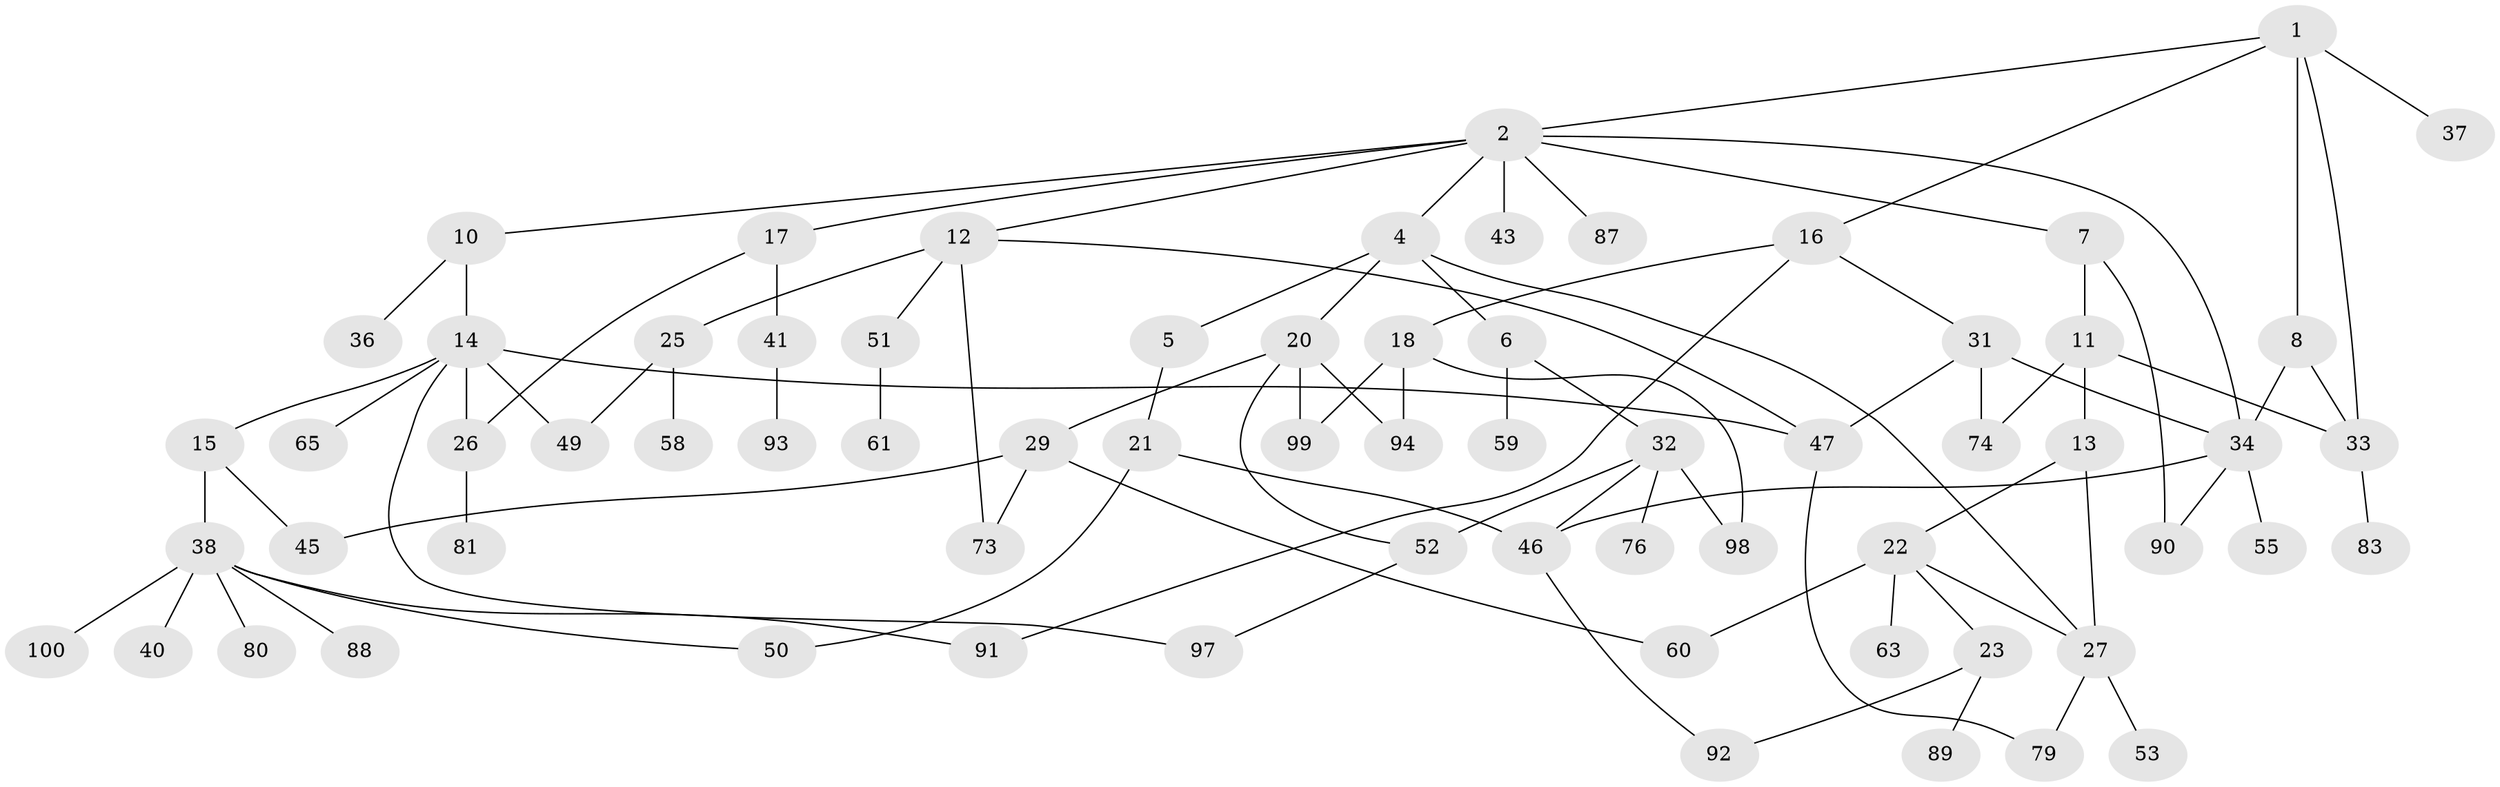 // original degree distribution, {5: 0.05, 8: 0.01, 2: 0.29, 6: 0.02, 3: 0.24, 4: 0.1, 7: 0.01, 1: 0.28}
// Generated by graph-tools (version 1.1) at 2025/38/02/21/25 10:38:51]
// undirected, 68 vertices, 93 edges
graph export_dot {
graph [start="1"]
  node [color=gray90,style=filled];
  1 [super="+3"];
  2 [super="+9"];
  4 [super="+95"];
  5;
  6;
  7 [super="+62"];
  8;
  10 [super="+19"];
  11 [super="+42"];
  12 [super="+86"];
  13;
  14 [super="+71"];
  15;
  16 [super="+28"];
  17 [super="+54"];
  18 [super="+35"];
  20 [super="+67"];
  21 [super="+30"];
  22 [super="+24"];
  23 [super="+96"];
  25 [super="+56"];
  26 [super="+69"];
  27 [super="+39"];
  29 [super="+64"];
  31 [super="+70"];
  32 [super="+44"];
  33 [super="+85"];
  34 [super="+77"];
  36;
  37;
  38 [super="+82"];
  40;
  41 [super="+57"];
  43;
  45;
  46 [super="+48"];
  47;
  49;
  50;
  51 [super="+78"];
  52;
  53 [super="+72"];
  55 [super="+66"];
  58;
  59;
  60 [super="+68"];
  61;
  63;
  65;
  73;
  74 [super="+75"];
  76;
  79;
  80 [super="+84"];
  81;
  83;
  87;
  88;
  89;
  90;
  91;
  92;
  93;
  94;
  97;
  98;
  99;
  100;
  1 -- 2;
  1 -- 8;
  1 -- 16;
  1 -- 37;
  1 -- 33;
  2 -- 4;
  2 -- 7;
  2 -- 10;
  2 -- 12;
  2 -- 17;
  2 -- 34;
  2 -- 43;
  2 -- 87;
  4 -- 5;
  4 -- 6;
  4 -- 20;
  4 -- 27;
  5 -- 21;
  6 -- 32;
  6 -- 59;
  7 -- 11;
  7 -- 90;
  8 -- 34;
  8 -- 33;
  10 -- 14;
  10 -- 36;
  11 -- 13;
  11 -- 33;
  11 -- 74;
  12 -- 25;
  12 -- 51;
  12 -- 73;
  12 -- 47;
  13 -- 22;
  13 -- 27;
  14 -- 15;
  14 -- 26;
  14 -- 47;
  14 -- 65;
  14 -- 97;
  14 -- 49;
  15 -- 38;
  15 -- 45;
  16 -- 18;
  16 -- 91;
  16 -- 31;
  17 -- 41;
  17 -- 26;
  18 -- 94;
  18 -- 99;
  18 -- 98;
  20 -- 29;
  20 -- 99;
  20 -- 52;
  20 -- 94;
  21 -- 50;
  21 -- 46;
  22 -- 23;
  22 -- 27;
  22 -- 60;
  22 -- 63;
  23 -- 89;
  23 -- 92;
  25 -- 49;
  25 -- 58;
  26 -- 81;
  27 -- 53;
  27 -- 79;
  29 -- 60;
  29 -- 73;
  29 -- 45;
  31 -- 74;
  31 -- 47;
  31 -- 34;
  32 -- 52;
  32 -- 76;
  32 -- 98;
  32 -- 46;
  33 -- 83;
  34 -- 46;
  34 -- 55;
  34 -- 90;
  38 -- 40;
  38 -- 80;
  38 -- 91;
  38 -- 88;
  38 -- 50;
  38 -- 100;
  41 -- 93;
  46 -- 92;
  47 -- 79;
  51 -- 61;
  52 -- 97;
}
